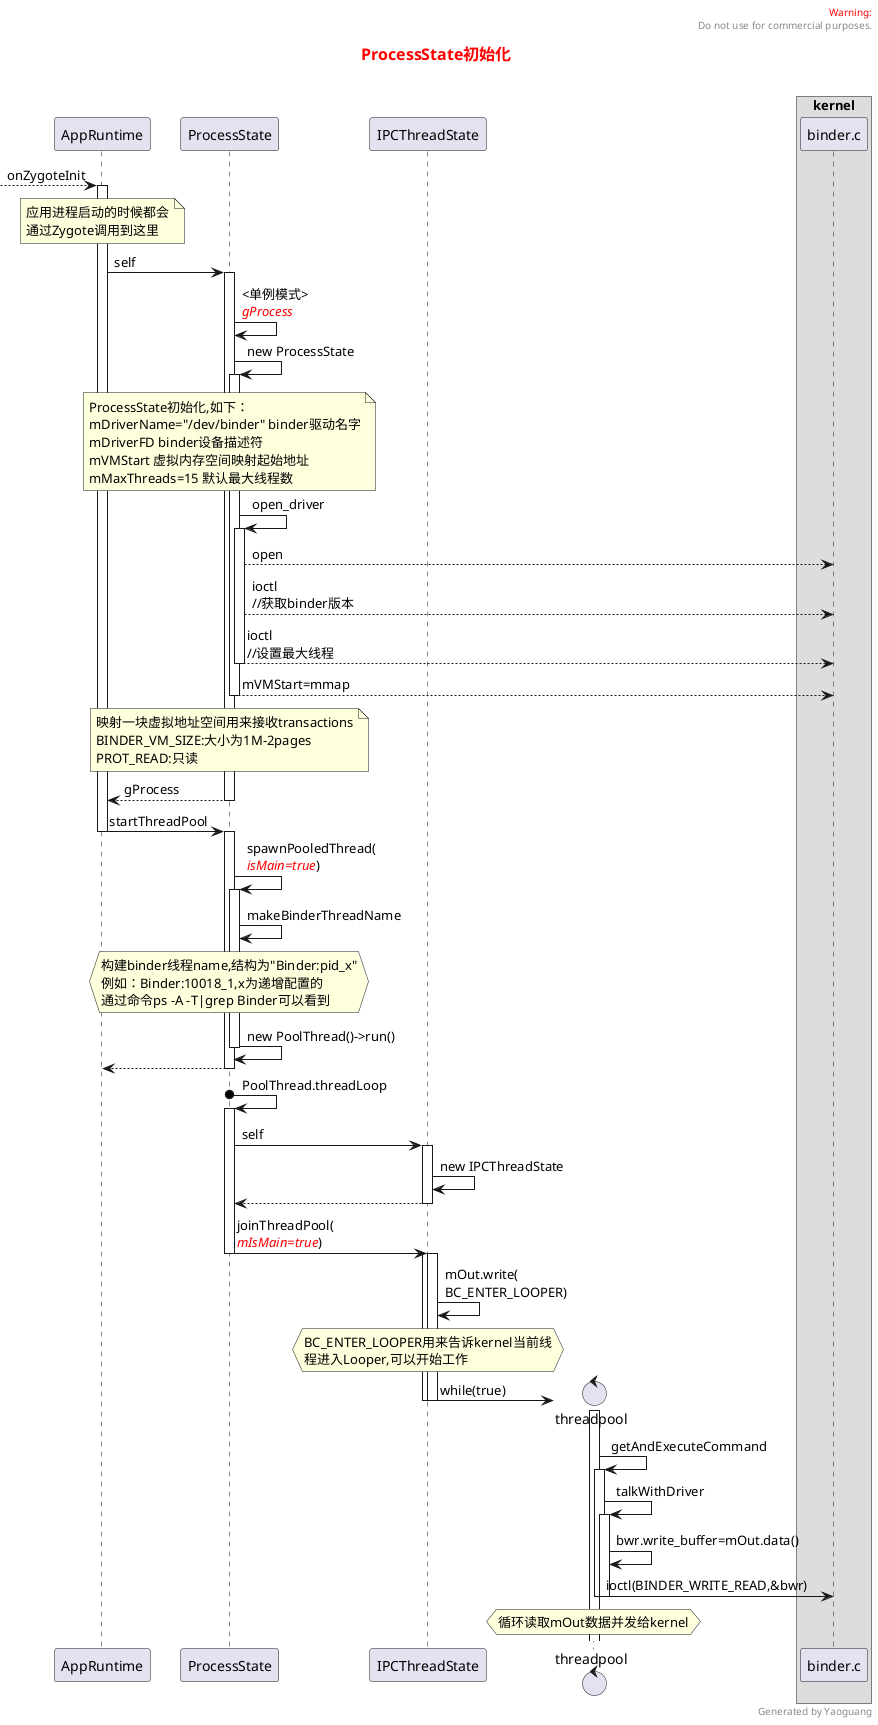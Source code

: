 @startuml
title
<font color=red size=16>ProcessState初始化</font>

end title

header
<font color=red>Warning:</font>
Do not use for commercial purposes.
end header
'---------------------------------------------------
participant AppRuntime as AR
participant ProcessState as PS
participant IPCThreadState as ITS
box kernel
participant binder.c as kb order 15
end box

[-->AR:onZygoteInit
note over AR
应用进程启动的时候都会
通过Zygote调用到这里
end note
activate AR
AR->PS:self
activate PS
PS->PS:<单例模式>\n//<color red>gProcess//
PS->PS:new ProcessState
activate PS
note over PS
ProcessState初始化,如下：
mDriverName="/dev/binder" binder驱动名字
mDriverFD binder设备描述符
mVMStart 虚拟内存空间映射起始地址
mMaxThreads=15 默认最大线程数
end note
PS->PS:open_driver
activate PS
PS-->kb:open
PS-->kb:ioctl\n//获取binder版本
PS-->kb:ioctl\n//设置最大线程
deactivate PS
PS-->kb:mVMStart=mmap
note over PS
映射一块虚拟地址空间用来接收transactions
BINDER_VM_SIZE:大小为1M-2pages
PROT_READ:只读
end note
deactivate PS
return gProcess

AR->PS:startThreadPool
deactivate AR
activate PS
PS->PS:spawnPooledThread(\n//<color red>isMain=true//)
activate PS
PS->PS:makeBinderThreadName
hnote over PS
构建binder线程name,结构为"Binder:pid_x"
例如：Binder:10018_1,x为递增配置的
通过命令ps -A -T|grep Binder可以看到
end hnote
PS->PS:new PoolThread()->run()
deactivate PS
return

PS o-> PS:PoolThread.threadLoop
activate PS
PS->ITS:self
activate ITS
ITS->ITS:new IPCThreadState
return
deactivate ITS
PS->ITS:joinThreadPool(\n//<color red>mIsMain=true//)
deactivate PS
activate ITS
activate ITS
ITS->ITS:mOut.write(\nBC_ENTER_LOOPER)
hnote over ITS:BC_ENTER_LOOPER用来告诉kernel当前线\n程进入Looper,可以开始工作
create control threadpool
ITS->threadpool:while(true)
deactivate ITS
participant threadpool order 12
activate threadpool
threadpool->threadpool:getAndExecuteCommand
activate threadpool
threadpool->threadpool:talkWithDriver
activate threadpool
threadpool->threadpool:bwr.write_buffer=mOut.data()
threadpool->kb:ioctl(BINDER_WRITE_READ,&bwr)
deactivate threadpool
deactivate threadpool

hnote over threadpool:循环读取mOut数据并发给kernel


'---------------------------------------------------
right footer Generated by Yaoguang
@enduml